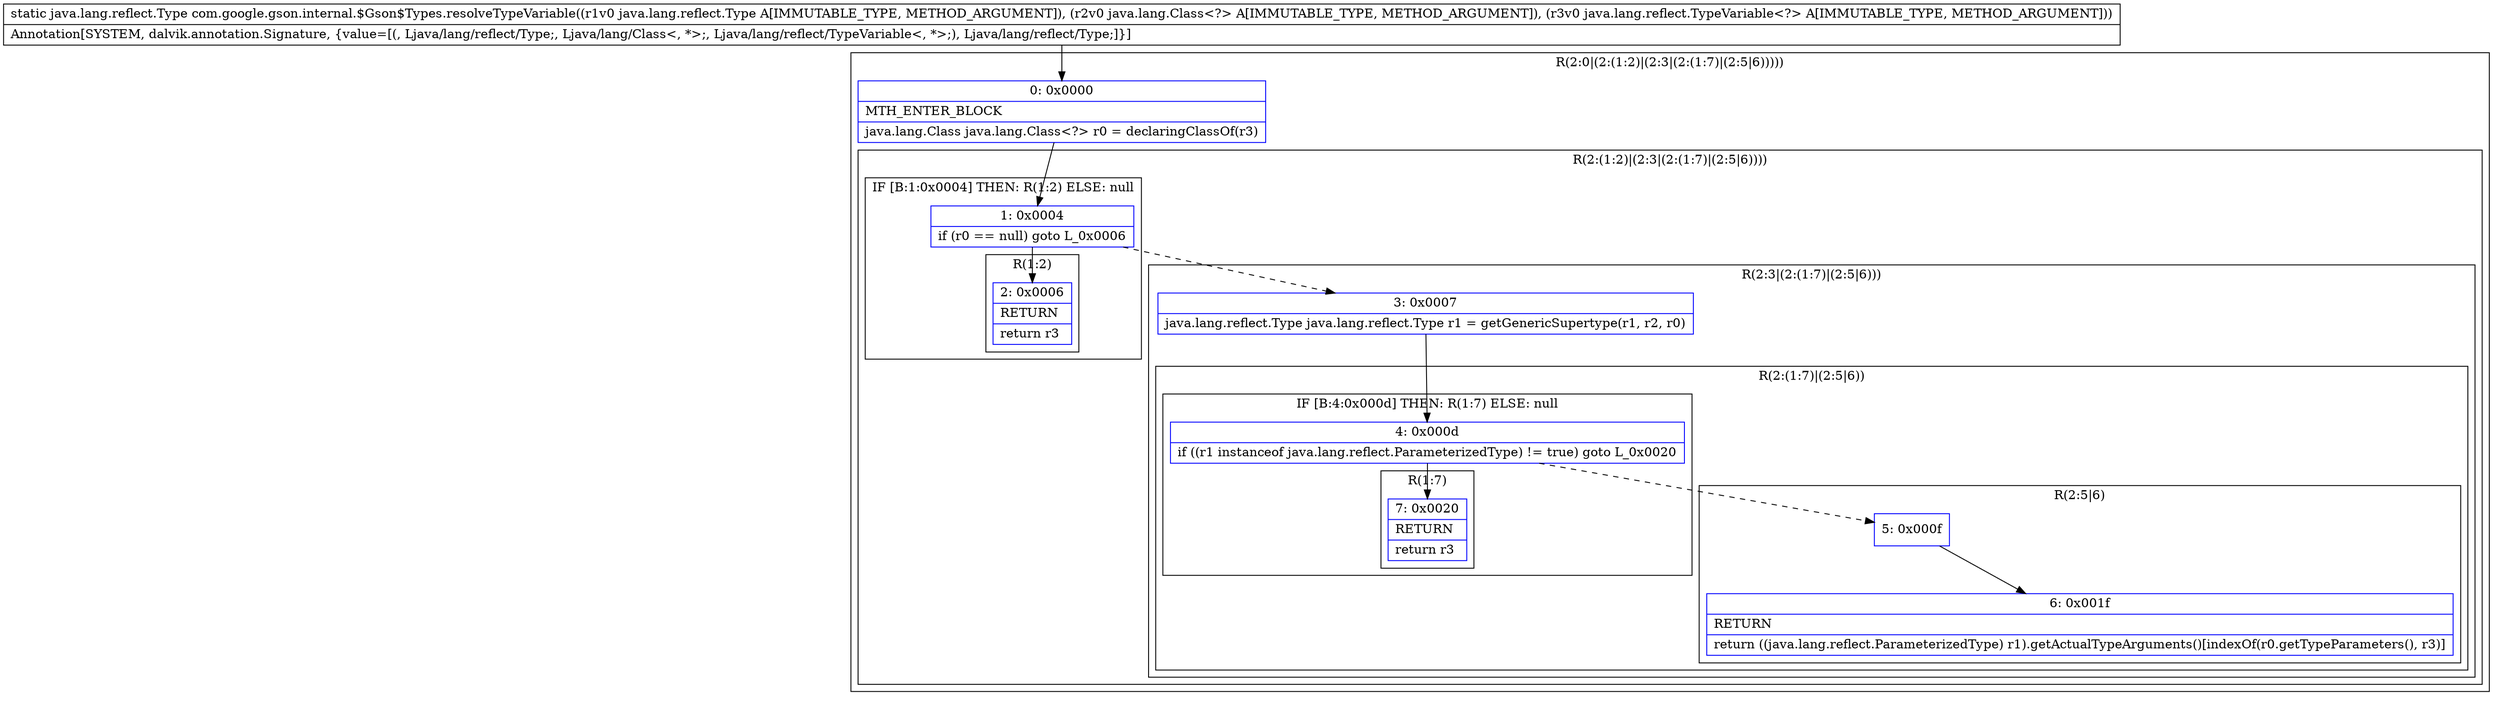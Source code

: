 digraph "CFG forcom.google.gson.internal.$Gson$Types.resolveTypeVariable(Ljava\/lang\/reflect\/Type;Ljava\/lang\/Class;Ljava\/lang\/reflect\/TypeVariable;)Ljava\/lang\/reflect\/Type;" {
subgraph cluster_Region_273035242 {
label = "R(2:0|(2:(1:2)|(2:3|(2:(1:7)|(2:5|6)))))";
node [shape=record,color=blue];
Node_0 [shape=record,label="{0\:\ 0x0000|MTH_ENTER_BLOCK\l|java.lang.Class java.lang.Class\<?\> r0 = declaringClassOf(r3)\l}"];
subgraph cluster_Region_827350112 {
label = "R(2:(1:2)|(2:3|(2:(1:7)|(2:5|6))))";
node [shape=record,color=blue];
subgraph cluster_IfRegion_1826542487 {
label = "IF [B:1:0x0004] THEN: R(1:2) ELSE: null";
node [shape=record,color=blue];
Node_1 [shape=record,label="{1\:\ 0x0004|if (r0 == null) goto L_0x0006\l}"];
subgraph cluster_Region_915892664 {
label = "R(1:2)";
node [shape=record,color=blue];
Node_2 [shape=record,label="{2\:\ 0x0006|RETURN\l|return r3\l}"];
}
}
subgraph cluster_Region_1330854809 {
label = "R(2:3|(2:(1:7)|(2:5|6)))";
node [shape=record,color=blue];
Node_3 [shape=record,label="{3\:\ 0x0007|java.lang.reflect.Type java.lang.reflect.Type r1 = getGenericSupertype(r1, r2, r0)\l}"];
subgraph cluster_Region_408435431 {
label = "R(2:(1:7)|(2:5|6))";
node [shape=record,color=blue];
subgraph cluster_IfRegion_817430279 {
label = "IF [B:4:0x000d] THEN: R(1:7) ELSE: null";
node [shape=record,color=blue];
Node_4 [shape=record,label="{4\:\ 0x000d|if ((r1 instanceof java.lang.reflect.ParameterizedType) != true) goto L_0x0020\l}"];
subgraph cluster_Region_1573257412 {
label = "R(1:7)";
node [shape=record,color=blue];
Node_7 [shape=record,label="{7\:\ 0x0020|RETURN\l|return r3\l}"];
}
}
subgraph cluster_Region_287353782 {
label = "R(2:5|6)";
node [shape=record,color=blue];
Node_5 [shape=record,label="{5\:\ 0x000f}"];
Node_6 [shape=record,label="{6\:\ 0x001f|RETURN\l|return ((java.lang.reflect.ParameterizedType) r1).getActualTypeArguments()[indexOf(r0.getTypeParameters(), r3)]\l}"];
}
}
}
}
}
MethodNode[shape=record,label="{static java.lang.reflect.Type com.google.gson.internal.$Gson$Types.resolveTypeVariable((r1v0 java.lang.reflect.Type A[IMMUTABLE_TYPE, METHOD_ARGUMENT]), (r2v0 java.lang.Class\<?\> A[IMMUTABLE_TYPE, METHOD_ARGUMENT]), (r3v0 java.lang.reflect.TypeVariable\<?\> A[IMMUTABLE_TYPE, METHOD_ARGUMENT]))  | Annotation[SYSTEM, dalvik.annotation.Signature, \{value=[(, Ljava\/lang\/reflect\/Type;, Ljava\/lang\/Class\<, *\>;, Ljava\/lang\/reflect\/TypeVariable\<, *\>;), Ljava\/lang\/reflect\/Type;]\}]\l}"];
MethodNode -> Node_0;
Node_0 -> Node_1;
Node_1 -> Node_2;
Node_1 -> Node_3[style=dashed];
Node_3 -> Node_4;
Node_4 -> Node_5[style=dashed];
Node_4 -> Node_7;
Node_5 -> Node_6;
}

